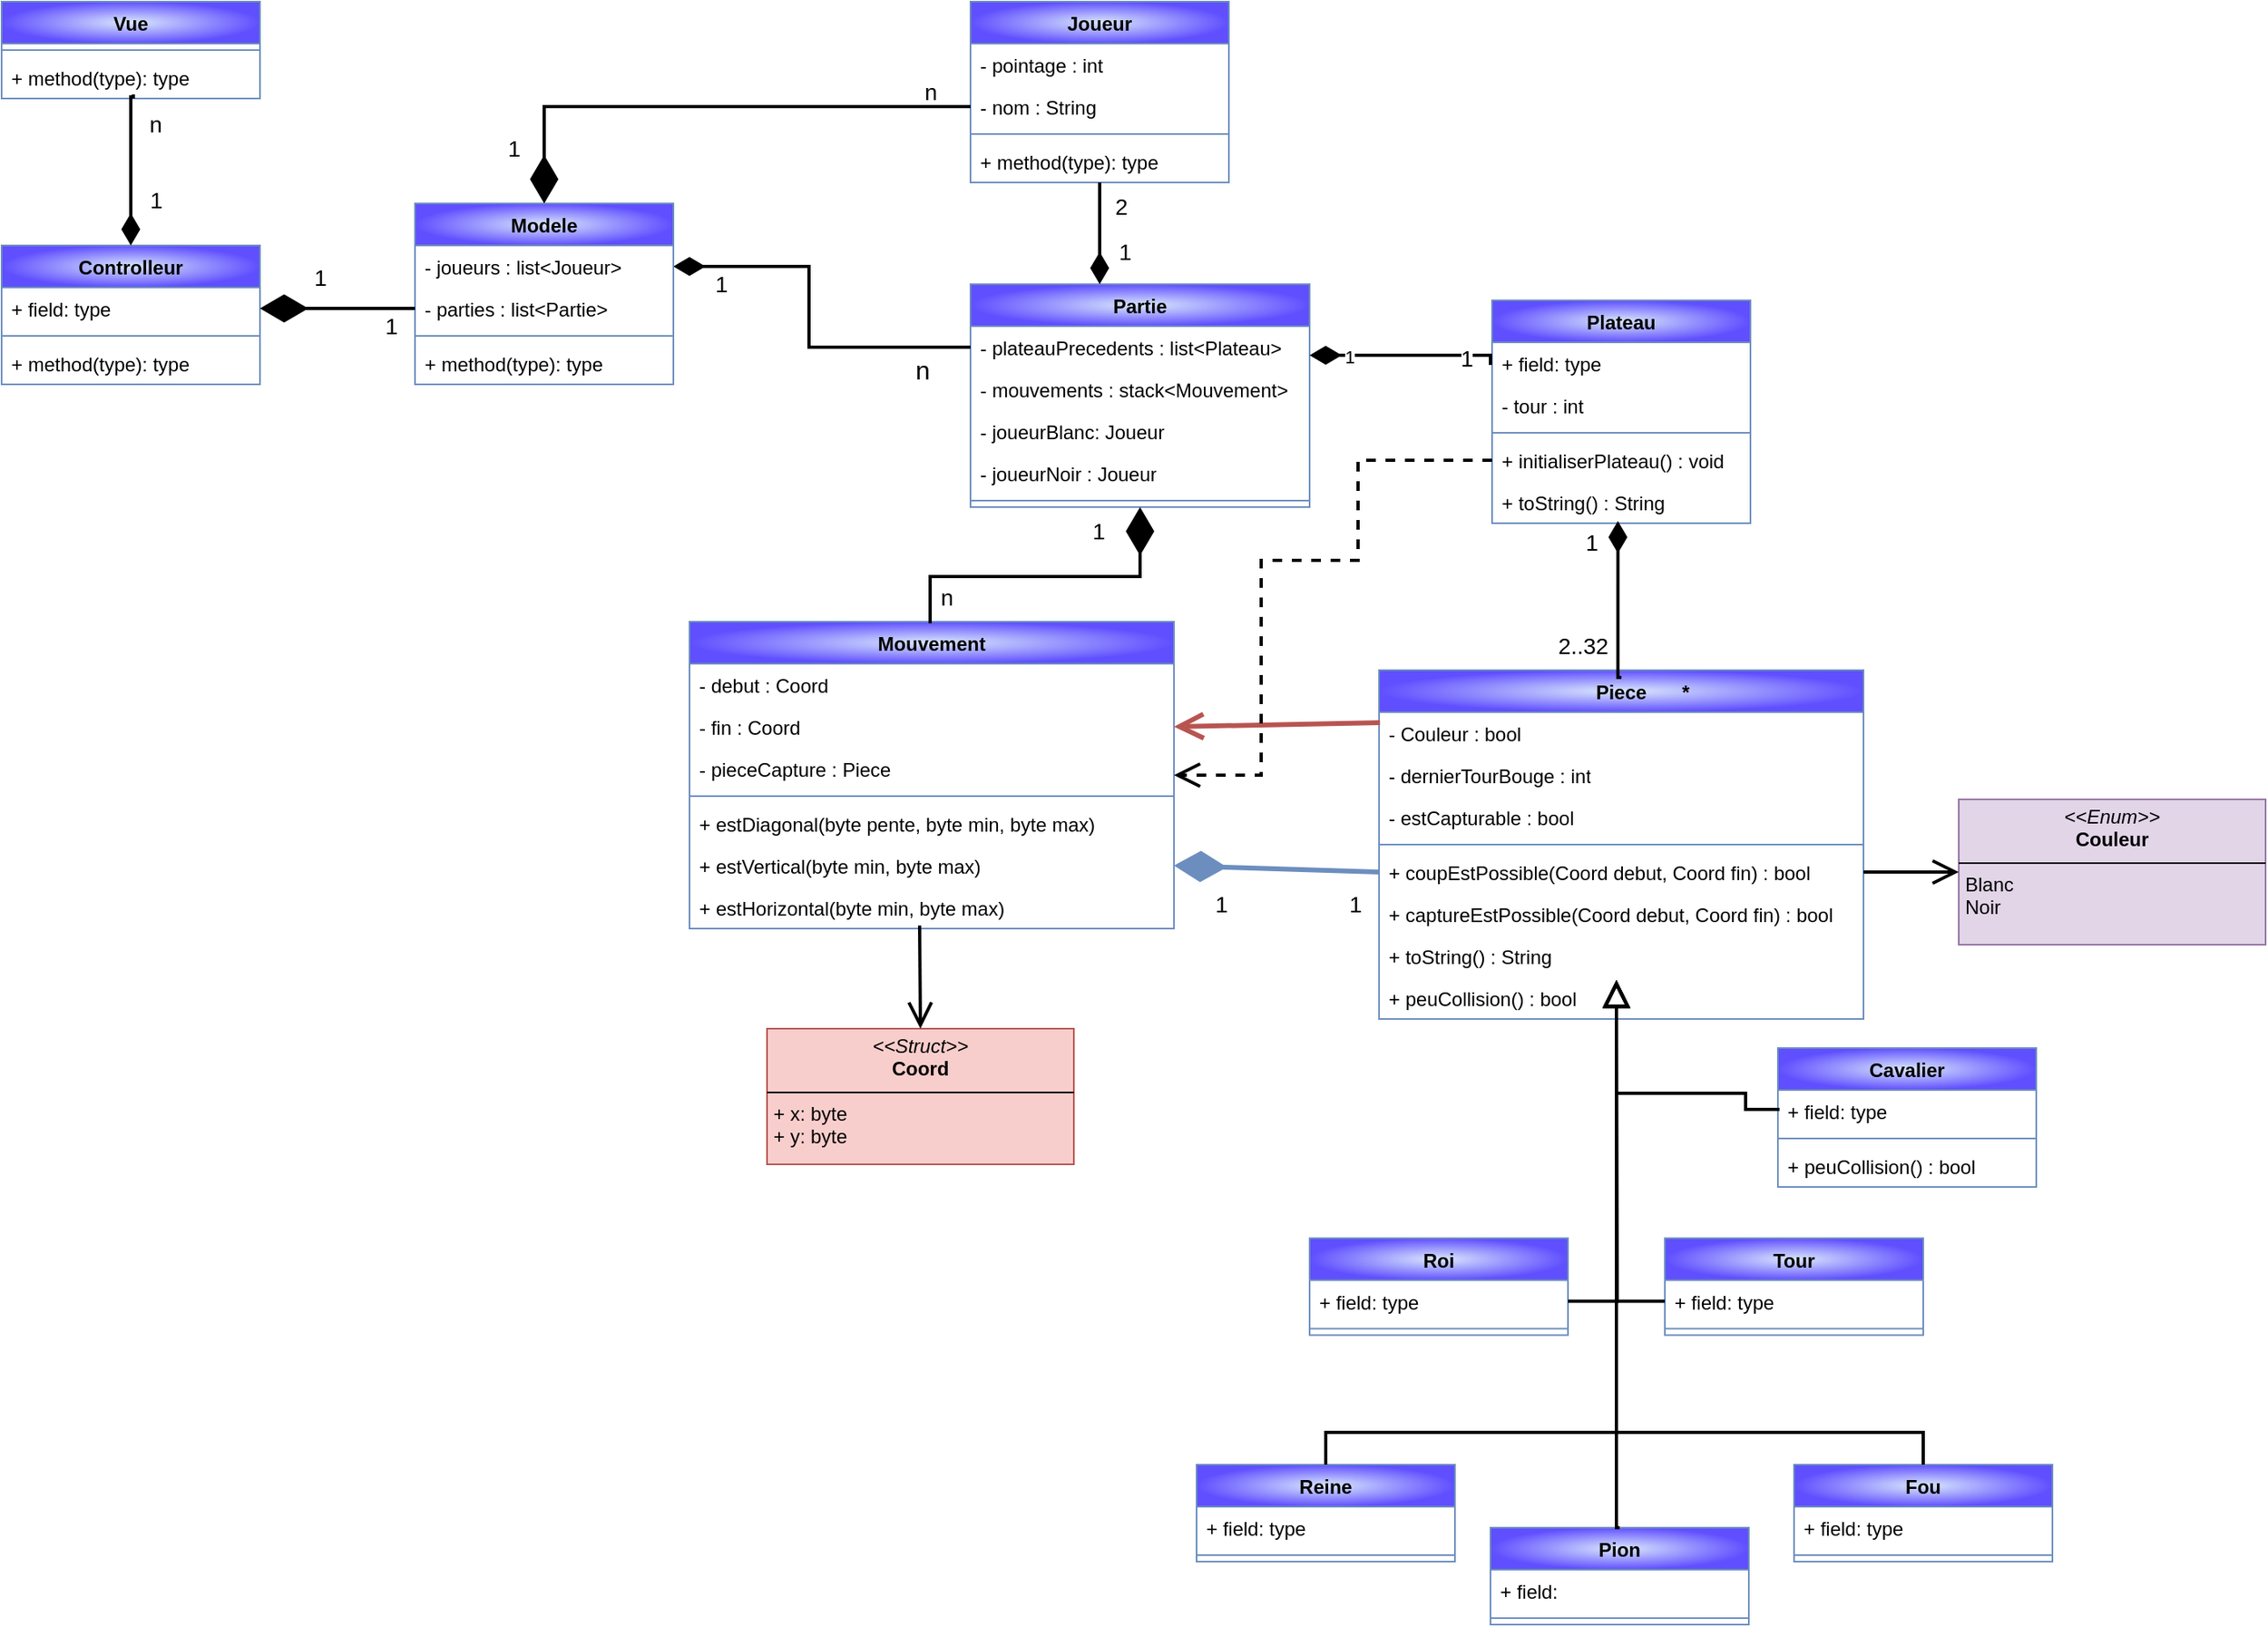 <mxfile version="26.1.0">
  <diagram name="Page-1" id="B8b3jzBOygxcGpFMUJLk">
    <mxGraphModel dx="3002" dy="2370" grid="1" gridSize="10" guides="1" tooltips="1" connect="1" arrows="1" fold="1" page="1" pageScale="1" pageWidth="827" pageHeight="1169" math="0" shadow="0">
      <root>
        <mxCell id="0" />
        <mxCell id="1" parent="0" />
        <mxCell id="bfWHNd7wvh4aZTY_7lih-1" value="Controlleur" style="swimlane;fontStyle=1;align=center;verticalAlign=top;childLayout=stackLayout;horizontal=1;startSize=26;horizontalStack=0;resizeParent=1;resizeParentMax=0;resizeLast=0;collapsible=1;marginBottom=0;whiteSpace=wrap;html=1;fillColor=#dae8fc;strokeColor=#6c8ebf;fillStyle=auto;gradientColor=#604FFF;gradientDirection=radial;" parent="1" vertex="1">
          <mxGeometry x="-250" y="45" width="160" height="86" as="geometry" />
        </mxCell>
        <mxCell id="bfWHNd7wvh4aZTY_7lih-2" value="+ field: type" style="text;strokeColor=none;fillColor=none;align=left;verticalAlign=top;spacingLeft=4;spacingRight=4;overflow=hidden;rotatable=0;points=[[0,0.5],[1,0.5]];portConstraint=eastwest;whiteSpace=wrap;html=1;" parent="bfWHNd7wvh4aZTY_7lih-1" vertex="1">
          <mxGeometry y="26" width="160" height="26" as="geometry" />
        </mxCell>
        <mxCell id="bfWHNd7wvh4aZTY_7lih-3" value="" style="line;strokeWidth=1;fillColor=none;align=left;verticalAlign=middle;spacingTop=-1;spacingLeft=3;spacingRight=3;rotatable=0;labelPosition=right;points=[];portConstraint=eastwest;strokeColor=inherit;" parent="bfWHNd7wvh4aZTY_7lih-1" vertex="1">
          <mxGeometry y="52" width="160" height="8" as="geometry" />
        </mxCell>
        <mxCell id="bfWHNd7wvh4aZTY_7lih-4" value="+ method(type): type" style="text;strokeColor=none;fillColor=none;align=left;verticalAlign=top;spacingLeft=4;spacingRight=4;overflow=hidden;rotatable=0;points=[[0,0.5],[1,0.5]];portConstraint=eastwest;whiteSpace=wrap;html=1;" parent="bfWHNd7wvh4aZTY_7lih-1" vertex="1">
          <mxGeometry y="60" width="160" height="26" as="geometry" />
        </mxCell>
        <mxCell id="bfWHNd7wvh4aZTY_7lih-13" value="Partie" style="swimlane;fontStyle=1;align=center;verticalAlign=top;childLayout=stackLayout;horizontal=1;startSize=26;horizontalStack=0;resizeParent=1;resizeParentMax=0;resizeLast=0;collapsible=1;marginBottom=0;whiteSpace=wrap;html=1;fillColor=#dae8fc;strokeColor=#6c8ebf;fillStyle=auto;gradientColor=#604FFF;gradientDirection=radial;" parent="1" vertex="1">
          <mxGeometry x="350" y="69" width="210" height="138" as="geometry" />
        </mxCell>
        <mxCell id="bfWHNd7wvh4aZTY_7lih-14" value="- plateauPrecedents : list&amp;lt;Plateau&amp;gt;" style="text;strokeColor=none;fillColor=none;align=left;verticalAlign=top;spacingLeft=4;spacingRight=4;overflow=hidden;rotatable=0;points=[[0,0.5],[1,0.5]];portConstraint=eastwest;whiteSpace=wrap;html=1;" parent="bfWHNd7wvh4aZTY_7lih-13" vertex="1">
          <mxGeometry y="26" width="210" height="26" as="geometry" />
        </mxCell>
        <mxCell id="xC2eLMQZM-a3y8VEeQ4d-50" value="- mouvements : stack&amp;lt;Mouvement&amp;gt;" style="text;strokeColor=none;fillColor=none;align=left;verticalAlign=top;spacingLeft=4;spacingRight=4;overflow=hidden;rotatable=0;points=[[0,0.5],[1,0.5]];portConstraint=eastwest;whiteSpace=wrap;html=1;" vertex="1" parent="bfWHNd7wvh4aZTY_7lih-13">
          <mxGeometry y="52" width="210" height="26" as="geometry" />
        </mxCell>
        <mxCell id="xC2eLMQZM-a3y8VEeQ4d-81" value="- joueurBlanc: Joueur" style="text;strokeColor=none;fillColor=none;align=left;verticalAlign=top;spacingLeft=4;spacingRight=4;overflow=hidden;rotatable=0;points=[[0,0.5],[1,0.5]];portConstraint=eastwest;whiteSpace=wrap;html=1;" vertex="1" parent="bfWHNd7wvh4aZTY_7lih-13">
          <mxGeometry y="78" width="210" height="26" as="geometry" />
        </mxCell>
        <mxCell id="xC2eLMQZM-a3y8VEeQ4d-82" value="- joueurNoir : Joueur" style="text;strokeColor=none;fillColor=none;align=left;verticalAlign=top;spacingLeft=4;spacingRight=4;overflow=hidden;rotatable=0;points=[[0,0.5],[1,0.5]];portConstraint=eastwest;whiteSpace=wrap;html=1;" vertex="1" parent="bfWHNd7wvh4aZTY_7lih-13">
          <mxGeometry y="104" width="210" height="26" as="geometry" />
        </mxCell>
        <mxCell id="bfWHNd7wvh4aZTY_7lih-15" value="" style="line;strokeWidth=1;fillColor=none;align=left;verticalAlign=middle;spacingTop=-1;spacingLeft=3;spacingRight=3;rotatable=0;labelPosition=right;points=[];portConstraint=eastwest;strokeColor=inherit;" parent="bfWHNd7wvh4aZTY_7lih-13" vertex="1">
          <mxGeometry y="130" width="210" height="8" as="geometry" />
        </mxCell>
        <mxCell id="bfWHNd7wvh4aZTY_7lih-17" value="Plateau" style="swimlane;fontStyle=1;align=center;verticalAlign=top;childLayout=stackLayout;horizontal=1;startSize=26;horizontalStack=0;resizeParent=1;resizeParentMax=0;resizeLast=0;collapsible=1;marginBottom=0;whiteSpace=wrap;html=1;fillColor=#dae8fc;strokeColor=#6c8ebf;fillStyle=auto;gradientColor=#604FFF;gradientDirection=radial;" parent="1" vertex="1">
          <mxGeometry x="673" y="79" width="160" height="138" as="geometry">
            <mxRectangle x="673" y="79" width="80" height="30" as="alternateBounds" />
          </mxGeometry>
        </mxCell>
        <mxCell id="bfWHNd7wvh4aZTY_7lih-18" value="+ field: type" style="text;strokeColor=none;fillColor=none;align=left;verticalAlign=top;spacingLeft=4;spacingRight=4;overflow=hidden;rotatable=0;points=[[0,0.5],[1,0.5]];portConstraint=eastwest;whiteSpace=wrap;html=1;" parent="bfWHNd7wvh4aZTY_7lih-17" vertex="1">
          <mxGeometry y="26" width="160" height="26" as="geometry" />
        </mxCell>
        <mxCell id="xC2eLMQZM-a3y8VEeQ4d-21" value="- tour : int" style="text;strokeColor=none;fillColor=none;align=left;verticalAlign=top;spacingLeft=4;spacingRight=4;overflow=hidden;rotatable=0;points=[[0,0.5],[1,0.5]];portConstraint=eastwest;whiteSpace=wrap;html=1;" vertex="1" parent="bfWHNd7wvh4aZTY_7lih-17">
          <mxGeometry y="52" width="160" height="26" as="geometry" />
        </mxCell>
        <mxCell id="bfWHNd7wvh4aZTY_7lih-19" value="" style="line;strokeWidth=1;fillColor=none;align=left;verticalAlign=middle;spacingTop=-1;spacingLeft=3;spacingRight=3;rotatable=0;labelPosition=right;points=[];portConstraint=eastwest;strokeColor=inherit;" parent="bfWHNd7wvh4aZTY_7lih-17" vertex="1">
          <mxGeometry y="78" width="160" height="8" as="geometry" />
        </mxCell>
        <mxCell id="bfWHNd7wvh4aZTY_7lih-20" value="+ initialiserPlateau() : void" style="text;strokeColor=none;fillColor=none;align=left;verticalAlign=top;spacingLeft=4;spacingRight=4;overflow=hidden;rotatable=0;points=[[0,0.5],[1,0.5]];portConstraint=eastwest;whiteSpace=wrap;html=1;" parent="bfWHNd7wvh4aZTY_7lih-17" vertex="1">
          <mxGeometry y="86" width="160" height="26" as="geometry" />
        </mxCell>
        <mxCell id="xC2eLMQZM-a3y8VEeQ4d-18" value="+ toString() : String" style="text;strokeColor=none;fillColor=none;align=left;verticalAlign=top;spacingLeft=4;spacingRight=4;overflow=hidden;rotatable=0;points=[[0,0.5],[1,0.5]];portConstraint=eastwest;whiteSpace=wrap;html=1;" vertex="1" parent="bfWHNd7wvh4aZTY_7lih-17">
          <mxGeometry y="112" width="160" height="26" as="geometry" />
        </mxCell>
        <mxCell id="bfWHNd7wvh4aZTY_7lih-25" value="&lt;span style=&quot;white-space: pre;&quot;&gt;&#x9;&lt;/span&gt;Piece&lt;span style=&quot;white-space: pre;&quot;&gt;&#x9;&lt;/span&gt;*" style="swimlane;fontStyle=1;align=center;verticalAlign=top;childLayout=stackLayout;horizontal=1;startSize=26;horizontalStack=0;resizeParent=1;resizeParentMax=0;resizeLast=0;collapsible=1;marginBottom=0;whiteSpace=wrap;html=1;fillColor=#dae8fc;strokeColor=#6c8ebf;fillStyle=auto;gradientColor=#604FFF;gradientDirection=radial;" parent="1" vertex="1">
          <mxGeometry x="603" y="308" width="300" height="216" as="geometry">
            <mxRectangle x="602" y="308" width="130" height="30" as="alternateBounds" />
          </mxGeometry>
        </mxCell>
        <mxCell id="bfWHNd7wvh4aZTY_7lih-26" value="- Couleur : bool&amp;nbsp;" style="text;strokeColor=none;fillColor=none;align=left;verticalAlign=top;spacingLeft=4;spacingRight=4;overflow=hidden;rotatable=0;points=[[0,0.5],[1,0.5]];portConstraint=eastwest;whiteSpace=wrap;html=1;" parent="bfWHNd7wvh4aZTY_7lih-25" vertex="1">
          <mxGeometry y="26" width="300" height="26" as="geometry" />
        </mxCell>
        <mxCell id="xC2eLMQZM-a3y8VEeQ4d-40" value="- dernierTourBouge : int" style="text;strokeColor=none;fillColor=none;align=left;verticalAlign=top;spacingLeft=4;spacingRight=4;overflow=hidden;rotatable=0;points=[[0,0.5],[1,0.5]];portConstraint=eastwest;whiteSpace=wrap;html=1;" vertex="1" parent="bfWHNd7wvh4aZTY_7lih-25">
          <mxGeometry y="52" width="300" height="26" as="geometry" />
        </mxCell>
        <mxCell id="xC2eLMQZM-a3y8VEeQ4d-45" value="- estCapturable : bool" style="text;strokeColor=none;fillColor=none;align=left;verticalAlign=top;spacingLeft=4;spacingRight=4;overflow=hidden;rotatable=0;points=[[0,0.5],[1,0.5]];portConstraint=eastwest;whiteSpace=wrap;html=1;" vertex="1" parent="bfWHNd7wvh4aZTY_7lih-25">
          <mxGeometry y="78" width="300" height="26" as="geometry" />
        </mxCell>
        <mxCell id="bfWHNd7wvh4aZTY_7lih-27" value="" style="line;strokeWidth=1;fillColor=none;align=left;verticalAlign=middle;spacingTop=-1;spacingLeft=3;spacingRight=3;rotatable=0;labelPosition=right;points=[];portConstraint=eastwest;strokeColor=inherit;" parent="bfWHNd7wvh4aZTY_7lih-25" vertex="1">
          <mxGeometry y="104" width="300" height="8" as="geometry" />
        </mxCell>
        <mxCell id="bfWHNd7wvh4aZTY_7lih-28" value="+ coupEstPossible(Coord debut, Coord fin) : bool" style="text;strokeColor=none;fillColor=none;align=left;verticalAlign=top;spacingLeft=4;spacingRight=4;overflow=hidden;rotatable=0;points=[[0,0.5],[1,0.5]];portConstraint=eastwest;whiteSpace=wrap;html=1;" parent="bfWHNd7wvh4aZTY_7lih-25" vertex="1">
          <mxGeometry y="112" width="300" height="26" as="geometry" />
        </mxCell>
        <mxCell id="xC2eLMQZM-a3y8VEeQ4d-72" value="+ captureEstPossible(Coord debut, Coord fin) : bool" style="text;strokeColor=none;fillColor=none;align=left;verticalAlign=top;spacingLeft=4;spacingRight=4;overflow=hidden;rotatable=0;points=[[0,0.5],[1,0.5]];portConstraint=eastwest;whiteSpace=wrap;html=1;" vertex="1" parent="bfWHNd7wvh4aZTY_7lih-25">
          <mxGeometry y="138" width="300" height="26" as="geometry" />
        </mxCell>
        <mxCell id="xC2eLMQZM-a3y8VEeQ4d-19" value="+ toString() : String" style="text;strokeColor=none;fillColor=none;align=left;verticalAlign=top;spacingLeft=4;spacingRight=4;overflow=hidden;rotatable=0;points=[[0,0.5],[1,0.5]];portConstraint=eastwest;whiteSpace=wrap;html=1;" vertex="1" parent="bfWHNd7wvh4aZTY_7lih-25">
          <mxGeometry y="164" width="300" height="26" as="geometry" />
        </mxCell>
        <mxCell id="xC2eLMQZM-a3y8VEeQ4d-27" value="+ peuCollision() : bool" style="text;strokeColor=none;fillColor=none;align=left;verticalAlign=top;spacingLeft=4;spacingRight=4;overflow=hidden;rotatable=0;points=[[0,0.5],[1,0.5]];portConstraint=eastwest;whiteSpace=wrap;html=1;" vertex="1" parent="bfWHNd7wvh4aZTY_7lih-25">
          <mxGeometry y="190" width="300" height="26" as="geometry" />
        </mxCell>
        <mxCell id="bfWHNd7wvh4aZTY_7lih-31" value="2..32" style="text;html=1;align=center;verticalAlign=middle;resizable=0;points=[];autosize=1;strokeColor=none;fillColor=none;fontSize=14;" parent="1" vertex="1">
          <mxGeometry x="704" y="278" width="50" height="30" as="geometry" />
        </mxCell>
        <mxCell id="bfWHNd7wvh4aZTY_7lih-36" value="Joueur" style="swimlane;fontStyle=1;align=center;verticalAlign=top;childLayout=stackLayout;horizontal=1;startSize=26;horizontalStack=0;resizeParent=1;resizeParentMax=0;resizeLast=0;collapsible=1;marginBottom=0;whiteSpace=wrap;html=1;fillColor=#dae8fc;strokeColor=#6c8ebf;fillStyle=auto;gradientColor=#604FFF;gradientDirection=radial;" parent="1" vertex="1">
          <mxGeometry x="350" y="-106" width="160" height="112" as="geometry" />
        </mxCell>
        <mxCell id="bfWHNd7wvh4aZTY_7lih-37" value="- pointage : int" style="text;strokeColor=none;fillColor=none;align=left;verticalAlign=top;spacingLeft=4;spacingRight=4;overflow=hidden;rotatable=0;points=[[0,0.5],[1,0.5]];portConstraint=eastwest;whiteSpace=wrap;html=1;" parent="bfWHNd7wvh4aZTY_7lih-36" vertex="1">
          <mxGeometry y="26" width="160" height="26" as="geometry" />
        </mxCell>
        <mxCell id="xC2eLMQZM-a3y8VEeQ4d-25" value="- nom : String" style="text;strokeColor=none;fillColor=none;align=left;verticalAlign=top;spacingLeft=4;spacingRight=4;overflow=hidden;rotatable=0;points=[[0,0.5],[1,0.5]];portConstraint=eastwest;whiteSpace=wrap;html=1;" vertex="1" parent="bfWHNd7wvh4aZTY_7lih-36">
          <mxGeometry y="52" width="160" height="26" as="geometry" />
        </mxCell>
        <mxCell id="bfWHNd7wvh4aZTY_7lih-38" value="" style="line;strokeWidth=1;fillColor=none;align=left;verticalAlign=middle;spacingTop=-1;spacingLeft=3;spacingRight=3;rotatable=0;labelPosition=right;points=[];portConstraint=eastwest;strokeColor=inherit;" parent="bfWHNd7wvh4aZTY_7lih-36" vertex="1">
          <mxGeometry y="78" width="160" height="8" as="geometry" />
        </mxCell>
        <mxCell id="bfWHNd7wvh4aZTY_7lih-39" value="+ method(type): type" style="text;strokeColor=none;fillColor=none;align=left;verticalAlign=top;spacingLeft=4;spacingRight=4;overflow=hidden;rotatable=0;points=[[0,0.5],[1,0.5]];portConstraint=eastwest;whiteSpace=wrap;html=1;" parent="bfWHNd7wvh4aZTY_7lih-36" vertex="1">
          <mxGeometry y="86" width="160" height="26" as="geometry" />
        </mxCell>
        <mxCell id="bfWHNd7wvh4aZTY_7lih-40" value="1" style="endArrow=none;html=1;endSize=12;startArrow=diamondThin;startSize=14;startFill=1;edgeStyle=orthogonalEdgeStyle;align=left;verticalAlign=bottom;rounded=0;strokeWidth=2;fontSize=14;" parent="1" source="bfWHNd7wvh4aZTY_7lih-13" target="bfWHNd7wvh4aZTY_7lih-39" edge="1">
          <mxGeometry x="-0.716" y="-10" relative="1" as="geometry">
            <mxPoint x="560" y="-14" as="sourcePoint" />
            <mxPoint x="561" y="100" as="targetPoint" />
            <Array as="points">
              <mxPoint x="430" y="67" />
              <mxPoint x="430" y="67" />
            </Array>
            <mxPoint as="offset" />
          </mxGeometry>
        </mxCell>
        <mxCell id="bfWHNd7wvh4aZTY_7lih-41" value="2" style="text;html=1;align=center;verticalAlign=middle;resizable=0;points=[];autosize=1;strokeColor=none;fillColor=none;fontSize=14;" parent="1" vertex="1">
          <mxGeometry x="428" y="6" width="30" height="30" as="geometry" />
        </mxCell>
        <mxCell id="bfWHNd7wvh4aZTY_7lih-42" value="1" style="endArrow=none;html=1;endSize=12;startArrow=diamondThin;startSize=14;startFill=1;edgeStyle=orthogonalEdgeStyle;align=left;verticalAlign=bottom;rounded=0;entryX=0;entryY=0.5;entryDx=0;entryDy=0;strokeWidth=2;" parent="1" source="bfWHNd7wvh4aZTY_7lih-14" target="bfWHNd7wvh4aZTY_7lih-18" edge="1">
          <mxGeometry x="-0.657" y="-10" relative="1" as="geometry">
            <mxPoint x="610" y="75" as="sourcePoint" />
            <mxPoint x="611" y="189" as="targetPoint" />
            <Array as="points">
              <mxPoint x="672" y="113" />
            </Array>
            <mxPoint as="offset" />
          </mxGeometry>
        </mxCell>
        <mxCell id="bfWHNd7wvh4aZTY_7lih-43" value="1" style="edgeLabel;html=1;align=center;verticalAlign=middle;resizable=0;points=[];fontSize=14;" parent="bfWHNd7wvh4aZTY_7lih-42" vertex="1" connectable="0">
          <mxGeometry x="0.644" y="-2" relative="1" as="geometry">
            <mxPoint as="offset" />
          </mxGeometry>
        </mxCell>
        <mxCell id="bfWHNd7wvh4aZTY_7lih-45" value="&lt;font style=&quot;font-size: 14px;&quot;&gt;1&lt;/font&gt;" style="endArrow=none;html=1;endSize=12;startArrow=diamondThin;startSize=14;startFill=1;edgeStyle=orthogonalEdgeStyle;align=left;verticalAlign=bottom;rounded=0;entryX=0;entryY=0.5;entryDx=0;entryDy=0;strokeWidth=2;exitX=1;exitY=0.5;exitDx=0;exitDy=0;" parent="1" source="xC2eLMQZM-a3y8VEeQ4d-29" target="bfWHNd7wvh4aZTY_7lih-14" edge="1">
          <mxGeometry x="-0.795" y="-22" relative="1" as="geometry">
            <mxPoint x="94" y="117" as="sourcePoint" />
            <mxPoint x="322" y="123" as="targetPoint" />
            <Array as="points">
              <mxPoint x="250" y="58" />
              <mxPoint x="250" y="108" />
            </Array>
            <mxPoint as="offset" />
          </mxGeometry>
        </mxCell>
        <mxCell id="bfWHNd7wvh4aZTY_7lih-46" value="n" style="edgeLabel;html=1;align=center;verticalAlign=middle;resizable=0;points=[];fontSize=16;" parent="bfWHNd7wvh4aZTY_7lih-45" vertex="1" connectable="0">
          <mxGeometry x="0.644" y="-2" relative="1" as="geometry">
            <mxPoint x="11" y="12" as="offset" />
          </mxGeometry>
        </mxCell>
        <mxCell id="bfWHNd7wvh4aZTY_7lih-49" value="Roi" style="swimlane;fontStyle=1;align=center;verticalAlign=top;childLayout=stackLayout;horizontal=1;startSize=26;horizontalStack=0;resizeParent=1;resizeParentMax=0;resizeLast=0;collapsible=1;marginBottom=0;whiteSpace=wrap;html=1;fillColor=#dae8fc;strokeColor=#6c8ebf;fillStyle=auto;gradientColor=#604FFF;gradientDirection=radial;" parent="1" vertex="1">
          <mxGeometry x="560" y="659.79" width="160" height="60" as="geometry" />
        </mxCell>
        <mxCell id="bfWHNd7wvh4aZTY_7lih-50" value="+ field: type" style="text;strokeColor=none;fillColor=none;align=left;verticalAlign=top;spacingLeft=4;spacingRight=4;overflow=hidden;rotatable=0;points=[[0,0.5],[1,0.5]];portConstraint=eastwest;whiteSpace=wrap;html=1;" parent="bfWHNd7wvh4aZTY_7lih-49" vertex="1">
          <mxGeometry y="26" width="160" height="26" as="geometry" />
        </mxCell>
        <mxCell id="bfWHNd7wvh4aZTY_7lih-51" value="" style="line;strokeWidth=1;fillColor=none;align=left;verticalAlign=middle;spacingTop=-1;spacingLeft=3;spacingRight=3;rotatable=0;labelPosition=right;points=[];portConstraint=eastwest;strokeColor=inherit;" parent="bfWHNd7wvh4aZTY_7lih-49" vertex="1">
          <mxGeometry y="52" width="160" height="8" as="geometry" />
        </mxCell>
        <mxCell id="bfWHNd7wvh4aZTY_7lih-53" value="Reine" style="swimlane;fontStyle=1;align=center;verticalAlign=top;childLayout=stackLayout;horizontal=1;startSize=26;horizontalStack=0;resizeParent=1;resizeParentMax=0;resizeLast=0;collapsible=1;marginBottom=0;whiteSpace=wrap;html=1;fillColor=#dae8fc;strokeColor=#6c8ebf;fillStyle=auto;gradientColor=#604FFF;gradientDirection=radial;" parent="1" vertex="1">
          <mxGeometry x="490" y="800" width="160" height="60" as="geometry" />
        </mxCell>
        <mxCell id="bfWHNd7wvh4aZTY_7lih-54" value="+ field: type" style="text;strokeColor=none;fillColor=none;align=left;verticalAlign=top;spacingLeft=4;spacingRight=4;overflow=hidden;rotatable=0;points=[[0,0.5],[1,0.5]];portConstraint=eastwest;whiteSpace=wrap;html=1;" parent="bfWHNd7wvh4aZTY_7lih-53" vertex="1">
          <mxGeometry y="26" width="160" height="26" as="geometry" />
        </mxCell>
        <mxCell id="bfWHNd7wvh4aZTY_7lih-55" value="" style="line;strokeWidth=1;fillColor=none;align=left;verticalAlign=middle;spacingTop=-1;spacingLeft=3;spacingRight=3;rotatable=0;labelPosition=right;points=[];portConstraint=eastwest;strokeColor=inherit;" parent="bfWHNd7wvh4aZTY_7lih-53" vertex="1">
          <mxGeometry y="52" width="160" height="8" as="geometry" />
        </mxCell>
        <mxCell id="bfWHNd7wvh4aZTY_7lih-57" value="Cavalier" style="swimlane;fontStyle=1;align=center;verticalAlign=top;childLayout=stackLayout;horizontal=1;startSize=26;horizontalStack=0;resizeParent=1;resizeParentMax=0;resizeLast=0;collapsible=1;marginBottom=0;whiteSpace=wrap;html=1;fillColor=#dae8fc;strokeColor=#6c8ebf;fillStyle=auto;gradientColor=#604FFF;gradientDirection=radial;" parent="1" vertex="1">
          <mxGeometry x="850" y="542" width="160" height="86" as="geometry" />
        </mxCell>
        <mxCell id="bfWHNd7wvh4aZTY_7lih-58" value="+ field: type" style="text;strokeColor=none;fillColor=none;align=left;verticalAlign=top;spacingLeft=4;spacingRight=4;overflow=hidden;rotatable=0;points=[[0,0.5],[1,0.5]];portConstraint=eastwest;whiteSpace=wrap;html=1;" parent="bfWHNd7wvh4aZTY_7lih-57" vertex="1">
          <mxGeometry y="26" width="160" height="26" as="geometry" />
        </mxCell>
        <mxCell id="bfWHNd7wvh4aZTY_7lih-59" value="" style="line;strokeWidth=1;fillColor=none;align=left;verticalAlign=middle;spacingTop=-1;spacingLeft=3;spacingRight=3;rotatable=0;labelPosition=right;points=[];portConstraint=eastwest;strokeColor=inherit;" parent="bfWHNd7wvh4aZTY_7lih-57" vertex="1">
          <mxGeometry y="52" width="160" height="8" as="geometry" />
        </mxCell>
        <mxCell id="xC2eLMQZM-a3y8VEeQ4d-22" value="+ peuCollision() : bool" style="text;strokeColor=none;fillColor=none;align=left;verticalAlign=top;spacingLeft=4;spacingRight=4;overflow=hidden;rotatable=0;points=[[0,0.5],[1,0.5]];portConstraint=eastwest;whiteSpace=wrap;html=1;" vertex="1" parent="bfWHNd7wvh4aZTY_7lih-57">
          <mxGeometry y="60" width="160" height="26" as="geometry" />
        </mxCell>
        <mxCell id="bfWHNd7wvh4aZTY_7lih-61" value="Fou" style="swimlane;fontStyle=1;align=center;verticalAlign=top;childLayout=stackLayout;horizontal=1;startSize=26;horizontalStack=0;resizeParent=1;resizeParentMax=0;resizeLast=0;collapsible=1;marginBottom=0;whiteSpace=wrap;html=1;fillColor=#dae8fc;strokeColor=#6c8ebf;fillStyle=auto;gradientColor=#604FFF;gradientDirection=radial;" parent="1" vertex="1">
          <mxGeometry x="860" y="800" width="160" height="60" as="geometry" />
        </mxCell>
        <mxCell id="bfWHNd7wvh4aZTY_7lih-62" value="+ field: type" style="text;strokeColor=none;fillColor=none;align=left;verticalAlign=top;spacingLeft=4;spacingRight=4;overflow=hidden;rotatable=0;points=[[0,0.5],[1,0.5]];portConstraint=eastwest;whiteSpace=wrap;html=1;" parent="bfWHNd7wvh4aZTY_7lih-61" vertex="1">
          <mxGeometry y="26" width="160" height="26" as="geometry" />
        </mxCell>
        <mxCell id="bfWHNd7wvh4aZTY_7lih-63" value="" style="line;strokeWidth=1;fillColor=none;align=left;verticalAlign=middle;spacingTop=-1;spacingLeft=3;spacingRight=3;rotatable=0;labelPosition=right;points=[];portConstraint=eastwest;strokeColor=inherit;" parent="bfWHNd7wvh4aZTY_7lih-61" vertex="1">
          <mxGeometry y="52" width="160" height="8" as="geometry" />
        </mxCell>
        <mxCell id="bfWHNd7wvh4aZTY_7lih-65" value="Pion" style="swimlane;fontStyle=1;align=center;verticalAlign=top;childLayout=stackLayout;horizontal=1;startSize=26;horizontalStack=0;resizeParent=1;resizeParentMax=0;resizeLast=0;collapsible=1;marginBottom=0;whiteSpace=wrap;html=1;fillColor=#dae8fc;strokeColor=#6c8ebf;fillStyle=auto;gradientColor=#604FFF;gradientDirection=radial;" parent="1" vertex="1">
          <mxGeometry x="672" y="839" width="160" height="60" as="geometry" />
        </mxCell>
        <mxCell id="bfWHNd7wvh4aZTY_7lih-66" value="+ field:" style="text;strokeColor=none;fillColor=none;align=left;verticalAlign=top;spacingLeft=4;spacingRight=4;overflow=hidden;rotatable=0;points=[[0,0.5],[1,0.5]];portConstraint=eastwest;whiteSpace=wrap;html=1;" parent="bfWHNd7wvh4aZTY_7lih-65" vertex="1">
          <mxGeometry y="26" width="160" height="26" as="geometry" />
        </mxCell>
        <mxCell id="bfWHNd7wvh4aZTY_7lih-67" value="" style="line;strokeWidth=1;fillColor=none;align=left;verticalAlign=middle;spacingTop=-1;spacingLeft=3;spacingRight=3;rotatable=0;labelPosition=right;points=[];portConstraint=eastwest;strokeColor=inherit;" parent="bfWHNd7wvh4aZTY_7lih-65" vertex="1">
          <mxGeometry y="52" width="160" height="8" as="geometry" />
        </mxCell>
        <mxCell id="bfWHNd7wvh4aZTY_7lih-69" value="Tour" style="swimlane;fontStyle=1;align=center;verticalAlign=top;childLayout=stackLayout;horizontal=1;startSize=26;horizontalStack=0;resizeParent=1;resizeParentMax=0;resizeLast=0;collapsible=1;marginBottom=0;whiteSpace=wrap;html=1;fillColor=#dae8fc;strokeColor=#6c8ebf;fillStyle=auto;gradientColor=#604FFF;gradientDirection=radial;" parent="1" vertex="1">
          <mxGeometry x="780" y="659.79" width="160" height="60" as="geometry" />
        </mxCell>
        <mxCell id="bfWHNd7wvh4aZTY_7lih-70" value="+ field: type" style="text;strokeColor=none;fillColor=none;align=left;verticalAlign=top;spacingLeft=4;spacingRight=4;overflow=hidden;rotatable=0;points=[[0,0.5],[1,0.5]];portConstraint=eastwest;whiteSpace=wrap;html=1;" parent="bfWHNd7wvh4aZTY_7lih-69" vertex="1">
          <mxGeometry y="26" width="160" height="26" as="geometry" />
        </mxCell>
        <mxCell id="bfWHNd7wvh4aZTY_7lih-71" value="" style="line;strokeWidth=1;fillColor=none;align=left;verticalAlign=middle;spacingTop=-1;spacingLeft=3;spacingRight=3;rotatable=0;labelPosition=right;points=[];portConstraint=eastwest;strokeColor=inherit;" parent="bfWHNd7wvh4aZTY_7lih-69" vertex="1">
          <mxGeometry y="52" width="160" height="8" as="geometry" />
        </mxCell>
        <mxCell id="bfWHNd7wvh4aZTY_7lih-76" value="" style="endArrow=block;endFill=0;endSize=12;html=1;rounded=0;exitX=0;exitY=0.5;exitDx=0;exitDy=0;edgeStyle=orthogonalEdgeStyle;strokeWidth=2;" parent="1" source="bfWHNd7wvh4aZTY_7lih-58" edge="1">
          <mxGeometry width="160" relative="1" as="geometry">
            <mxPoint x="1001" y="430" as="sourcePoint" />
            <mxPoint x="750" y="500" as="targetPoint" />
            <Array as="points">
              <mxPoint x="830" y="580" />
              <mxPoint x="830" y="570" />
              <mxPoint x="750" y="570" />
            </Array>
          </mxGeometry>
        </mxCell>
        <mxCell id="bfWHNd7wvh4aZTY_7lih-77" value="" style="endArrow=block;endFill=0;endSize=12;html=1;rounded=0;exitX=0.5;exitY=0;exitDx=0;exitDy=0;edgeStyle=orthogonalEdgeStyle;strokeWidth=2;" parent="1" source="bfWHNd7wvh4aZTY_7lih-53" edge="1">
          <mxGeometry width="160" relative="1" as="geometry">
            <mxPoint x="1002" y="896" as="sourcePoint" />
            <mxPoint x="750" y="500" as="targetPoint" />
            <Array as="points">
              <mxPoint x="570" y="780" />
              <mxPoint x="750" y="780" />
            </Array>
          </mxGeometry>
        </mxCell>
        <mxCell id="bfWHNd7wvh4aZTY_7lih-79" value="" style="endArrow=block;endFill=0;endSize=12;html=1;rounded=0;exitX=0.5;exitY=0;exitDx=0;exitDy=0;edgeStyle=orthogonalEdgeStyle;strokeWidth=2;" parent="1" source="bfWHNd7wvh4aZTY_7lih-65" edge="1">
          <mxGeometry width="160" relative="1" as="geometry">
            <mxPoint x="887" y="861" as="sourcePoint" />
            <mxPoint x="750" y="500" as="targetPoint" />
            <Array as="points">
              <mxPoint x="750" y="839" />
            </Array>
          </mxGeometry>
        </mxCell>
        <mxCell id="bfWHNd7wvh4aZTY_7lih-82" value="" style="endArrow=block;endFill=0;endSize=12;html=1;rounded=0;exitX=0.5;exitY=0;exitDx=0;exitDy=0;edgeStyle=orthogonalEdgeStyle;strokeWidth=2;" parent="1" source="bfWHNd7wvh4aZTY_7lih-61" edge="1">
          <mxGeometry width="160" relative="1" as="geometry">
            <mxPoint x="964" y="860" as="sourcePoint" />
            <mxPoint x="750" y="500" as="targetPoint" />
            <Array as="points">
              <mxPoint x="938" y="780" />
              <mxPoint x="750" y="780" />
              <mxPoint x="750" y="503" />
            </Array>
          </mxGeometry>
        </mxCell>
        <mxCell id="bfWHNd7wvh4aZTY_7lih-87" value="Vue" style="swimlane;fontStyle=1;align=center;verticalAlign=top;childLayout=stackLayout;horizontal=1;startSize=26;horizontalStack=0;resizeParent=1;resizeParentMax=0;resizeLast=0;collapsible=1;marginBottom=0;whiteSpace=wrap;html=1;fillColor=#dae8fc;strokeColor=#6c8ebf;fillStyle=auto;gradientColor=#604FFF;gradientDirection=radial;" parent="1" vertex="1">
          <mxGeometry x="-250" y="-106" width="160" height="60" as="geometry" />
        </mxCell>
        <mxCell id="bfWHNd7wvh4aZTY_7lih-89" value="" style="line;strokeWidth=1;fillColor=none;align=left;verticalAlign=middle;spacingTop=-1;spacingLeft=3;spacingRight=3;rotatable=0;labelPosition=right;points=[];portConstraint=eastwest;strokeColor=inherit;" parent="bfWHNd7wvh4aZTY_7lih-87" vertex="1">
          <mxGeometry y="26" width="160" height="8" as="geometry" />
        </mxCell>
        <mxCell id="bfWHNd7wvh4aZTY_7lih-90" value="+ method(type): type" style="text;strokeColor=none;fillColor=none;align=left;verticalAlign=top;spacingLeft=4;spacingRight=4;overflow=hidden;rotatable=0;points=[[0,0.5],[1,0.5]];portConstraint=eastwest;whiteSpace=wrap;html=1;" parent="bfWHNd7wvh4aZTY_7lih-87" vertex="1">
          <mxGeometry y="34" width="160" height="26" as="geometry" />
        </mxCell>
        <mxCell id="bfWHNd7wvh4aZTY_7lih-91" value="1" style="endArrow=none;html=1;endSize=12;startArrow=diamondThin;startSize=14;startFill=1;edgeStyle=orthogonalEdgeStyle;align=left;verticalAlign=bottom;rounded=0;entryX=0.51;entryY=0.904;entryDx=0;entryDy=0;exitX=0.5;exitY=0;exitDx=0;exitDy=0;entryPerimeter=0;strokeWidth=2;fontSize=14;" parent="1" source="bfWHNd7wvh4aZTY_7lih-1" target="bfWHNd7wvh4aZTY_7lih-90" edge="1">
          <mxGeometry x="-0.632" y="-10" relative="1" as="geometry">
            <mxPoint x="-140" y="-10" as="sourcePoint" />
            <mxPoint x="-10" y="-8" as="targetPoint" />
            <Array as="points">
              <mxPoint x="-170" y="-47" />
              <mxPoint x="-168" y="-47" />
            </Array>
            <mxPoint as="offset" />
          </mxGeometry>
        </mxCell>
        <mxCell id="bfWHNd7wvh4aZTY_7lih-92" value="n" style="edgeLabel;html=1;align=center;verticalAlign=middle;resizable=0;points=[];fontSize=14;" parent="bfWHNd7wvh4aZTY_7lih-91" vertex="1" connectable="0">
          <mxGeometry x="0.644" y="-2" relative="1" as="geometry">
            <mxPoint x="13" y="3" as="offset" />
          </mxGeometry>
        </mxCell>
        <mxCell id="xC2eLMQZM-a3y8VEeQ4d-1" value="&lt;p style=&quot;margin:0px;margin-top:4px;text-align:center;&quot;&gt;&lt;i&gt;&amp;lt;&amp;lt;Struct&amp;gt;&amp;gt;&lt;/i&gt;&lt;br&gt;&lt;b&gt;Coord&lt;/b&gt;&lt;/p&gt;&lt;hr size=&quot;1&quot; style=&quot;border-style:solid;&quot;&gt;&lt;p style=&quot;margin:0px;margin-left:4px;&quot;&gt;+ x: byte&lt;br&gt;+ y: byte&lt;/p&gt;" style="verticalAlign=top;align=left;overflow=fill;html=1;whiteSpace=wrap;fillColor=#f8cecc;strokeColor=#b85450;" vertex="1" parent="1">
          <mxGeometry x="224" y="530" width="190" height="84" as="geometry" />
        </mxCell>
        <mxCell id="xC2eLMQZM-a3y8VEeQ4d-14" value="" style="endArrow=block;endFill=0;endSize=12;html=1;rounded=0;exitX=1;exitY=0.5;exitDx=0;exitDy=0;strokeWidth=2;edgeStyle=orthogonalEdgeStyle;" edge="1" parent="1" source="bfWHNd7wvh4aZTY_7lih-50">
          <mxGeometry width="160" relative="1" as="geometry">
            <mxPoint x="412" y="624" as="sourcePoint" />
            <mxPoint x="750" y="500" as="targetPoint" />
          </mxGeometry>
        </mxCell>
        <mxCell id="xC2eLMQZM-a3y8VEeQ4d-16" value="" style="endArrow=block;endFill=0;endSize=12;html=1;rounded=0;exitX=0;exitY=0.5;exitDx=0;exitDy=0;edgeStyle=orthogonalEdgeStyle;strokeWidth=2;" edge="1" parent="1" source="bfWHNd7wvh4aZTY_7lih-70">
          <mxGeometry width="160" relative="1" as="geometry">
            <mxPoint x="267.53" y="952" as="sourcePoint" />
            <mxPoint x="750" y="500" as="targetPoint" />
            <Array as="points">
              <mxPoint x="750" y="699" />
              <mxPoint x="750" y="500" />
            </Array>
          </mxGeometry>
        </mxCell>
        <mxCell id="xC2eLMQZM-a3y8VEeQ4d-28" value="Modele" style="swimlane;fontStyle=1;align=center;verticalAlign=top;childLayout=stackLayout;horizontal=1;startSize=26;horizontalStack=0;resizeParent=1;resizeParentMax=0;resizeLast=0;collapsible=1;marginBottom=0;whiteSpace=wrap;html=1;fillColor=#dae8fc;strokeColor=#6c8ebf;fillStyle=auto;gradientColor=#604FFF;gradientDirection=radial;" vertex="1" parent="1">
          <mxGeometry x="6" y="19" width="160" height="112" as="geometry" />
        </mxCell>
        <mxCell id="xC2eLMQZM-a3y8VEeQ4d-29" value="- joueurs : list&amp;lt;Joueur&amp;gt;" style="text;strokeColor=none;fillColor=none;align=left;verticalAlign=top;spacingLeft=4;spacingRight=4;overflow=hidden;rotatable=0;points=[[0,0.5],[1,0.5]];portConstraint=eastwest;whiteSpace=wrap;html=1;" vertex="1" parent="xC2eLMQZM-a3y8VEeQ4d-28">
          <mxGeometry y="26" width="160" height="26" as="geometry" />
        </mxCell>
        <mxCell id="xC2eLMQZM-a3y8VEeQ4d-33" value="- parties : list&amp;lt;Partie&amp;gt;" style="text;strokeColor=none;fillColor=none;align=left;verticalAlign=top;spacingLeft=4;spacingRight=4;overflow=hidden;rotatable=0;points=[[0,0.5],[1,0.5]];portConstraint=eastwest;whiteSpace=wrap;html=1;" vertex="1" parent="xC2eLMQZM-a3y8VEeQ4d-28">
          <mxGeometry y="52" width="160" height="26" as="geometry" />
        </mxCell>
        <mxCell id="xC2eLMQZM-a3y8VEeQ4d-31" value="" style="line;strokeWidth=1;fillColor=none;align=left;verticalAlign=middle;spacingTop=-1;spacingLeft=3;spacingRight=3;rotatable=0;labelPosition=right;points=[];portConstraint=eastwest;strokeColor=inherit;" vertex="1" parent="xC2eLMQZM-a3y8VEeQ4d-28">
          <mxGeometry y="78" width="160" height="8" as="geometry" />
        </mxCell>
        <mxCell id="xC2eLMQZM-a3y8VEeQ4d-32" value="+ method(type): type" style="text;strokeColor=none;fillColor=none;align=left;verticalAlign=top;spacingLeft=4;spacingRight=4;overflow=hidden;rotatable=0;points=[[0,0.5],[1,0.5]];portConstraint=eastwest;whiteSpace=wrap;html=1;" vertex="1" parent="xC2eLMQZM-a3y8VEeQ4d-28">
          <mxGeometry y="86" width="160" height="26" as="geometry" />
        </mxCell>
        <mxCell id="xC2eLMQZM-a3y8VEeQ4d-34" value="" style="endArrow=diamondThin;endFill=1;endSize=24;html=1;rounded=0;strokeWidth=2;entryX=1;entryY=0.5;entryDx=0;entryDy=0;exitX=0;exitY=0.5;exitDx=0;exitDy=0;edgeStyle=orthogonalEdgeStyle;" edge="1" parent="1" source="xC2eLMQZM-a3y8VEeQ4d-33" target="bfWHNd7wvh4aZTY_7lih-2">
          <mxGeometry width="160" relative="1" as="geometry">
            <mxPoint x="-9" y="184" as="sourcePoint" />
            <mxPoint x="-103.0" y="115" as="targetPoint" />
          </mxGeometry>
        </mxCell>
        <mxCell id="xC2eLMQZM-a3y8VEeQ4d-37" value="1" style="text;html=1;align=center;verticalAlign=middle;resizable=0;points=[];autosize=1;strokeColor=none;fillColor=none;fontSize=14;" vertex="1" parent="1">
          <mxGeometry x="-24" y="80" width="30" height="30" as="geometry" />
        </mxCell>
        <mxCell id="xC2eLMQZM-a3y8VEeQ4d-39" value="1" style="text;html=1;align=center;verticalAlign=middle;resizable=0;points=[];autosize=1;strokeColor=none;fillColor=none;fontSize=14;" vertex="1" parent="1">
          <mxGeometry x="-68" y="50" width="30" height="30" as="geometry" />
        </mxCell>
        <mxCell id="xC2eLMQZM-a3y8VEeQ4d-41" value="" style="endArrow=diamondThin;endFill=1;endSize=24;html=1;rounded=0;entryX=0.5;entryY=0;entryDx=0;entryDy=0;exitX=0;exitY=0.5;exitDx=0;exitDy=0;edgeStyle=orthogonalEdgeStyle;strokeWidth=2;" edge="1" parent="1" source="xC2eLMQZM-a3y8VEeQ4d-25" target="xC2eLMQZM-a3y8VEeQ4d-28">
          <mxGeometry width="160" relative="1" as="geometry">
            <mxPoint x="80" y="330" as="sourcePoint" />
            <mxPoint x="240" y="330" as="targetPoint" />
          </mxGeometry>
        </mxCell>
        <mxCell id="xC2eLMQZM-a3y8VEeQ4d-42" value="n" style="text;html=1;align=center;verticalAlign=middle;resizable=0;points=[];autosize=1;strokeColor=none;fillColor=none;fontSize=14;" vertex="1" parent="1">
          <mxGeometry x="310" y="-65" width="30" height="30" as="geometry" />
        </mxCell>
        <mxCell id="xC2eLMQZM-a3y8VEeQ4d-43" value="1" style="text;html=1;align=center;verticalAlign=middle;resizable=0;points=[];autosize=1;strokeColor=none;fillColor=none;fontSize=14;" vertex="1" parent="1">
          <mxGeometry x="52" y="-30" width="30" height="30" as="geometry" />
        </mxCell>
        <mxCell id="xC2eLMQZM-a3y8VEeQ4d-60" value="Mouvement" style="swimlane;fontStyle=1;align=center;verticalAlign=top;childLayout=stackLayout;horizontal=1;startSize=26;horizontalStack=0;resizeParent=1;resizeParentMax=0;resizeLast=0;collapsible=1;marginBottom=0;whiteSpace=wrap;html=1;fillColor=#dae8fc;strokeColor=#6c8ebf;fillStyle=auto;gradientColor=#604FFF;gradientDirection=radial;" vertex="1" parent="1">
          <mxGeometry x="176" y="278" width="300" height="190" as="geometry">
            <mxRectangle x="673" y="79" width="80" height="30" as="alternateBounds" />
          </mxGeometry>
        </mxCell>
        <mxCell id="xC2eLMQZM-a3y8VEeQ4d-61" value="- debut : Coord" style="text;strokeColor=none;fillColor=none;align=left;verticalAlign=top;spacingLeft=4;spacingRight=4;overflow=hidden;rotatable=0;points=[[0,0.5],[1,0.5]];portConstraint=eastwest;whiteSpace=wrap;html=1;" vertex="1" parent="xC2eLMQZM-a3y8VEeQ4d-60">
          <mxGeometry y="26" width="300" height="26" as="geometry" />
        </mxCell>
        <mxCell id="xC2eLMQZM-a3y8VEeQ4d-62" value="- fin : Coord" style="text;strokeColor=none;fillColor=none;align=left;verticalAlign=top;spacingLeft=4;spacingRight=4;overflow=hidden;rotatable=0;points=[[0,0.5],[1,0.5]];portConstraint=eastwest;whiteSpace=wrap;html=1;" vertex="1" parent="xC2eLMQZM-a3y8VEeQ4d-60">
          <mxGeometry y="52" width="300" height="26" as="geometry" />
        </mxCell>
        <mxCell id="xC2eLMQZM-a3y8VEeQ4d-73" value="- pieceCapture : Piece" style="text;strokeColor=none;fillColor=none;align=left;verticalAlign=top;spacingLeft=4;spacingRight=4;overflow=hidden;rotatable=0;points=[[0,0.5],[1,0.5]];portConstraint=eastwest;whiteSpace=wrap;html=1;" vertex="1" parent="xC2eLMQZM-a3y8VEeQ4d-60">
          <mxGeometry y="78" width="300" height="26" as="geometry" />
        </mxCell>
        <mxCell id="xC2eLMQZM-a3y8VEeQ4d-63" value="" style="line;strokeWidth=1;fillColor=none;align=left;verticalAlign=middle;spacingTop=-1;spacingLeft=3;spacingRight=3;rotatable=0;labelPosition=right;points=[];portConstraint=eastwest;strokeColor=inherit;" vertex="1" parent="xC2eLMQZM-a3y8VEeQ4d-60">
          <mxGeometry y="104" width="300" height="8" as="geometry" />
        </mxCell>
        <mxCell id="xC2eLMQZM-a3y8VEeQ4d-64" value="+ estDiagonal(byte pente, byte min, byte max)" style="text;strokeColor=none;fillColor=none;align=left;verticalAlign=top;spacingLeft=4;spacingRight=4;overflow=hidden;rotatable=0;points=[[0,0.5],[1,0.5]];portConstraint=eastwest;whiteSpace=wrap;html=1;" vertex="1" parent="xC2eLMQZM-a3y8VEeQ4d-60">
          <mxGeometry y="112" width="300" height="26" as="geometry" />
        </mxCell>
        <mxCell id="xC2eLMQZM-a3y8VEeQ4d-65" value="+ estVertical(byte min, byte max)" style="text;strokeColor=none;fillColor=none;align=left;verticalAlign=top;spacingLeft=4;spacingRight=4;overflow=hidden;rotatable=0;points=[[0,0.5],[1,0.5]];portConstraint=eastwest;whiteSpace=wrap;html=1;" vertex="1" parent="xC2eLMQZM-a3y8VEeQ4d-60">
          <mxGeometry y="138" width="300" height="26" as="geometry" />
        </mxCell>
        <mxCell id="xC2eLMQZM-a3y8VEeQ4d-66" value="+ estHorizontal(byte min, byte max)" style="text;strokeColor=none;fillColor=none;align=left;verticalAlign=top;spacingLeft=4;spacingRight=4;overflow=hidden;rotatable=0;points=[[0,0.5],[1,0.5]];portConstraint=eastwest;whiteSpace=wrap;html=1;" vertex="1" parent="xC2eLMQZM-a3y8VEeQ4d-60">
          <mxGeometry y="164" width="300" height="26" as="geometry" />
        </mxCell>
        <mxCell id="xC2eLMQZM-a3y8VEeQ4d-67" value="" style="endArrow=diamondThin;endFill=1;endSize=24;html=1;rounded=0;entryX=0.5;entryY=1;entryDx=0;entryDy=0;exitX=0.5;exitY=0;exitDx=0;exitDy=0;fontSize=14;strokeWidth=2;edgeStyle=orthogonalEdgeStyle;" edge="1" parent="1" source="xC2eLMQZM-a3y8VEeQ4d-60" target="bfWHNd7wvh4aZTY_7lih-13">
          <mxGeometry width="160" relative="1" as="geometry">
            <mxPoint x="130" y="260" as="sourcePoint" />
            <mxPoint x="449.96" y="182.872" as="targetPoint" />
            <Array as="points">
              <mxPoint x="325" y="278" />
              <mxPoint x="325" y="250" />
              <mxPoint x="455" y="250" />
            </Array>
          </mxGeometry>
        </mxCell>
        <mxCell id="xC2eLMQZM-a3y8VEeQ4d-68" value="1" style="text;html=1;align=center;verticalAlign=middle;resizable=0;points=[];autosize=1;strokeColor=none;fillColor=none;fontSize=14;" vertex="1" parent="1">
          <mxGeometry x="414" y="207" width="30" height="30" as="geometry" />
        </mxCell>
        <mxCell id="xC2eLMQZM-a3y8VEeQ4d-69" value="n" style="text;html=1;align=center;verticalAlign=middle;resizable=0;points=[];autosize=1;strokeColor=none;fillColor=none;fontSize=14;" vertex="1" parent="1">
          <mxGeometry x="320" y="248" width="30" height="30" as="geometry" />
        </mxCell>
        <mxCell id="xC2eLMQZM-a3y8VEeQ4d-70" value="" style="endArrow=open;endFill=1;endSize=12;html=1;rounded=0;entryX=1;entryY=0.5;entryDx=0;entryDy=0;exitX=0.002;exitY=0.251;exitDx=0;exitDy=0;fillColor=#f8cecc;strokeColor=#b85450;strokeWidth=3;exitPerimeter=0;" edge="1" parent="1" source="bfWHNd7wvh4aZTY_7lih-26" target="xC2eLMQZM-a3y8VEeQ4d-62">
          <mxGeometry width="160" relative="1" as="geometry">
            <mxPoint x="375" y="560" as="sourcePoint" />
            <mxPoint x="535" y="560" as="targetPoint" />
          </mxGeometry>
        </mxCell>
        <mxCell id="xC2eLMQZM-a3y8VEeQ4d-71" value="" style="endArrow=open;endFill=1;endSize=12;html=1;rounded=0;exitX=0;exitY=0.5;exitDx=0;exitDy=0;edgeStyle=orthogonalEdgeStyle;elbow=vertical;strokeWidth=2;dashed=1;" edge="1" parent="1" source="bfWHNd7wvh4aZTY_7lih-20" target="xC2eLMQZM-a3y8VEeQ4d-60">
          <mxGeometry width="160" relative="1" as="geometry">
            <mxPoint x="613" y="409" as="sourcePoint" />
            <mxPoint x="585" y="409" as="targetPoint" />
            <Array as="points">
              <mxPoint x="590" y="178" />
              <mxPoint x="590" y="240" />
              <mxPoint x="530" y="240" />
              <mxPoint x="530" y="373" />
            </Array>
          </mxGeometry>
        </mxCell>
        <mxCell id="xC2eLMQZM-a3y8VEeQ4d-74" value="" style="endArrow=diamondThin;endFill=1;endSize=24;html=1;rounded=0;entryX=1;entryY=0.5;entryDx=0;entryDy=0;exitX=0;exitY=0.5;exitDx=0;exitDy=0;fillColor=#dae8fc;strokeColor=#6c8ebf;strokeWidth=3;" edge="1" parent="1" source="bfWHNd7wvh4aZTY_7lih-28" target="xC2eLMQZM-a3y8VEeQ4d-65">
          <mxGeometry width="160" relative="1" as="geometry">
            <mxPoint x="360" y="510" as="sourcePoint" />
            <mxPoint x="520" y="510" as="targetPoint" />
          </mxGeometry>
        </mxCell>
        <mxCell id="xC2eLMQZM-a3y8VEeQ4d-75" value="1" style="text;html=1;align=center;verticalAlign=middle;resizable=0;points=[];autosize=1;strokeColor=none;fillColor=none;fontSize=14;" vertex="1" parent="1">
          <mxGeometry x="490" y="438" width="30" height="30" as="geometry" />
        </mxCell>
        <mxCell id="xC2eLMQZM-a3y8VEeQ4d-76" value="1" style="text;html=1;align=center;verticalAlign=middle;resizable=0;points=[];autosize=1;strokeColor=none;fillColor=none;fontSize=14;" vertex="1" parent="1">
          <mxGeometry x="573" y="438" width="30" height="30" as="geometry" />
        </mxCell>
        <mxCell id="xC2eLMQZM-a3y8VEeQ4d-78" value="" style="endArrow=open;endFill=1;endSize=12;html=1;rounded=0;entryX=0.5;entryY=0;entryDx=0;entryDy=0;exitX=0.475;exitY=0.928;exitDx=0;exitDy=0;exitPerimeter=0;fontSize=15;strokeWidth=2;" edge="1" parent="1" source="xC2eLMQZM-a3y8VEeQ4d-66" target="xC2eLMQZM-a3y8VEeQ4d-1">
          <mxGeometry width="160" relative="1" as="geometry">
            <mxPoint x="-20" y="500" as="sourcePoint" />
            <mxPoint x="140" y="500" as="targetPoint" />
          </mxGeometry>
        </mxCell>
        <mxCell id="xC2eLMQZM-a3y8VEeQ4d-79" value="&lt;font style=&quot;font-size: 14px;&quot;&gt;1&lt;/font&gt;" style="endArrow=none;html=1;endSize=12;startArrow=diamondThin;startSize=14;startFill=1;edgeStyle=orthogonalEdgeStyle;align=left;verticalAlign=bottom;rounded=0;strokeWidth=2;exitX=0.487;exitY=0.947;exitDx=0;exitDy=0;exitPerimeter=0;entryX=0.982;entryY=1.149;entryDx=0;entryDy=0;entryPerimeter=0;" edge="1" parent="1" source="xC2eLMQZM-a3y8VEeQ4d-18" target="bfWHNd7wvh4aZTY_7lih-31">
          <mxGeometry x="-0.508" y="-22" relative="1" as="geometry">
            <mxPoint x="870" y="260.5" as="sourcePoint" />
            <mxPoint x="983" y="265.5" as="targetPoint" />
            <Array as="points">
              <mxPoint x="751" y="313" />
            </Array>
            <mxPoint as="offset" />
          </mxGeometry>
        </mxCell>
        <mxCell id="xC2eLMQZM-a3y8VEeQ4d-84" value="&lt;p style=&quot;margin:0px;margin-top:4px;text-align:center;&quot;&gt;&lt;i&gt;&amp;lt;&amp;lt;Enum&amp;gt;&amp;gt;&lt;/i&gt;&lt;br&gt;&lt;b&gt;Couleur&lt;/b&gt;&lt;/p&gt;&lt;hr size=&quot;1&quot; style=&quot;border-style:solid;&quot;&gt;&lt;p style=&quot;margin:0px;margin-left:4px;&quot;&gt;Blanc&lt;/p&gt;&lt;p style=&quot;margin:0px;margin-left:4px;&quot;&gt;Noir&lt;/p&gt;" style="verticalAlign=top;align=left;overflow=fill;html=1;whiteSpace=wrap;fillColor=#e1d5e7;strokeColor=#9673a6;" vertex="1" parent="1">
          <mxGeometry x="962" y="388" width="190" height="90" as="geometry" />
        </mxCell>
        <mxCell id="xC2eLMQZM-a3y8VEeQ4d-85" value="" style="endArrow=open;endFill=1;endSize=12;html=1;rounded=0;entryX=0;entryY=0.5;entryDx=0;entryDy=0;exitX=1;exitY=0.5;exitDx=0;exitDy=0;fontSize=15;strokeWidth=2;" edge="1" parent="1" source="bfWHNd7wvh4aZTY_7lih-28" target="xC2eLMQZM-a3y8VEeQ4d-84">
          <mxGeometry width="160" relative="1" as="geometry">
            <mxPoint x="1140" y="231" as="sourcePoint" />
            <mxPoint x="1140" y="295" as="targetPoint" />
          </mxGeometry>
        </mxCell>
      </root>
    </mxGraphModel>
  </diagram>
</mxfile>
